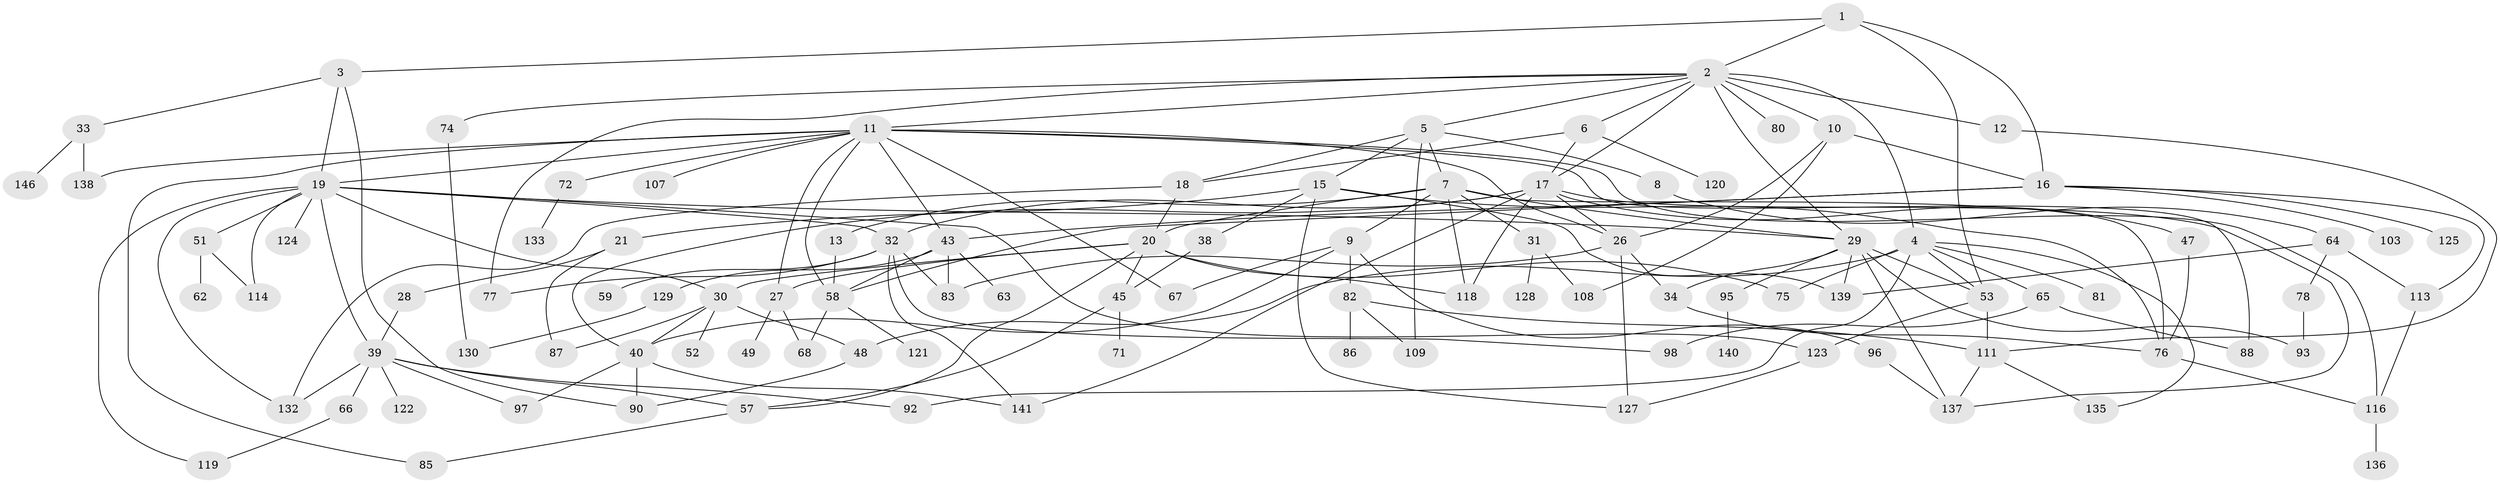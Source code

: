 // original degree distribution, {4: 0.136986301369863, 10: 0.00684931506849315, 8: 0.0136986301369863, 5: 0.0684931506849315, 2: 0.3493150684931507, 3: 0.19863013698630136, 9: 0.0136986301369863, 6: 0.0273972602739726, 7: 0.02054794520547945, 1: 0.1643835616438356}
// Generated by graph-tools (version 1.1) at 2025/16/03/04/25 18:16:50]
// undirected, 102 vertices, 171 edges
graph export_dot {
graph [start="1"]
  node [color=gray90,style=filled];
  1;
  2 [super="+25"];
  3 [super="+142+101"];
  4;
  5 [super="+104"];
  6;
  7 [super="+94"];
  8;
  9;
  10 [super="+99"];
  11 [super="+37+14+61"];
  12;
  13;
  15 [super="+55+115"];
  16 [super="+50"];
  17 [super="+23"];
  18;
  19 [super="+24+131"];
  20 [super="+143"];
  21 [super="+22"];
  26;
  27;
  28;
  29 [super="+41+60+69"];
  30 [super="+91"];
  31 [super="+44"];
  32 [super="+35+42"];
  33;
  34;
  38;
  39 [super="+73+79+46"];
  40 [super="+56+102"];
  43 [super="+54"];
  45;
  47;
  48 [super="+89"];
  49;
  51;
  52;
  53 [super="+105"];
  57 [super="+70"];
  58 [super="+84"];
  59;
  62;
  63;
  64;
  65;
  66;
  67;
  68;
  71;
  72;
  74;
  75;
  76;
  77 [super="+112"];
  78;
  80;
  81;
  82;
  83 [super="+100"];
  85 [super="+110"];
  86;
  87;
  88;
  90;
  92;
  93;
  95;
  96;
  97 [super="+126"];
  98 [super="+144"];
  103;
  107;
  108;
  109;
  111 [super="+117"];
  113;
  114;
  116;
  118;
  119;
  120;
  121;
  122;
  123;
  124;
  125;
  127;
  128;
  129;
  130;
  132;
  133;
  135;
  136;
  137;
  138;
  139;
  140;
  141;
  146;
  1 -- 2;
  1 -- 3;
  1 -- 16;
  1 -- 53;
  2 -- 4;
  2 -- 5;
  2 -- 6;
  2 -- 10;
  2 -- 11;
  2 -- 12;
  2 -- 17;
  2 -- 29;
  2 -- 80;
  2 -- 74;
  2 -- 77;
  3 -- 33;
  3 -- 90;
  3 -- 19;
  4 -- 48;
  4 -- 65;
  4 -- 75;
  4 -- 81;
  4 -- 135;
  4 -- 92;
  4 -- 53;
  5 -- 7;
  5 -- 8;
  5 -- 15;
  5 -- 18;
  5 -- 109;
  6 -- 17;
  6 -- 18;
  6 -- 120;
  7 -- 9;
  7 -- 13;
  7 -- 29;
  7 -- 31;
  7 -- 76;
  7 -- 20;
  7 -- 118;
  8 -- 64;
  9 -- 40;
  9 -- 67;
  9 -- 82;
  9 -- 96;
  10 -- 16;
  10 -- 26;
  10 -- 108;
  11 -- 43;
  11 -- 26 [weight=2];
  11 -- 67;
  11 -- 88;
  11 -- 85;
  11 -- 19;
  11 -- 116;
  11 -- 107;
  11 -- 138;
  11 -- 58;
  11 -- 27;
  11 -- 72;
  12 -- 111;
  13 -- 58;
  15 -- 21;
  15 -- 38;
  15 -- 127;
  15 -- 139;
  15 -- 76;
  16 -- 103;
  16 -- 58;
  16 -- 43;
  16 -- 113;
  16 -- 125;
  17 -- 32;
  17 -- 118;
  17 -- 137;
  17 -- 141;
  17 -- 40;
  17 -- 26;
  17 -- 47;
  18 -- 20;
  18 -- 132;
  19 -- 132;
  19 -- 29;
  19 -- 51;
  19 -- 123;
  19 -- 124;
  19 -- 30;
  19 -- 114;
  19 -- 39;
  19 -- 119;
  19 -- 32;
  20 -- 27;
  20 -- 57;
  20 -- 45;
  20 -- 118;
  20 -- 75;
  20 -- 30;
  21 -- 28;
  21 -- 87;
  26 -- 34;
  26 -- 83;
  26 -- 127;
  27 -- 49;
  27 -- 68;
  28 -- 39;
  29 -- 139;
  29 -- 34;
  29 -- 95;
  29 -- 93;
  29 -- 137;
  29 -- 53;
  30 -- 52;
  30 -- 48;
  30 -- 40;
  30 -- 87;
  31 -- 128;
  31 -- 108;
  32 -- 98;
  32 -- 141;
  32 -- 59;
  32 -- 83;
  32 -- 77;
  33 -- 138;
  33 -- 146;
  34 -- 76;
  38 -- 45;
  39 -- 92;
  39 -- 57;
  39 -- 132;
  39 -- 97;
  39 -- 66;
  39 -- 122;
  40 -- 90;
  40 -- 97;
  40 -- 141;
  43 -- 63;
  43 -- 83;
  43 -- 58;
  43 -- 129;
  45 -- 57;
  45 -- 71;
  47 -- 76;
  48 -- 90;
  51 -- 62;
  51 -- 114;
  53 -- 123;
  53 -- 111;
  57 -- 85;
  58 -- 68;
  58 -- 121;
  64 -- 78;
  64 -- 113;
  64 -- 139;
  65 -- 88;
  65 -- 98;
  66 -- 119;
  72 -- 133;
  74 -- 130;
  76 -- 116;
  78 -- 93;
  82 -- 86;
  82 -- 109;
  82 -- 111;
  95 -- 140;
  96 -- 137;
  111 -- 135;
  111 -- 137;
  113 -- 116;
  116 -- 136;
  123 -- 127;
  129 -- 130;
}
